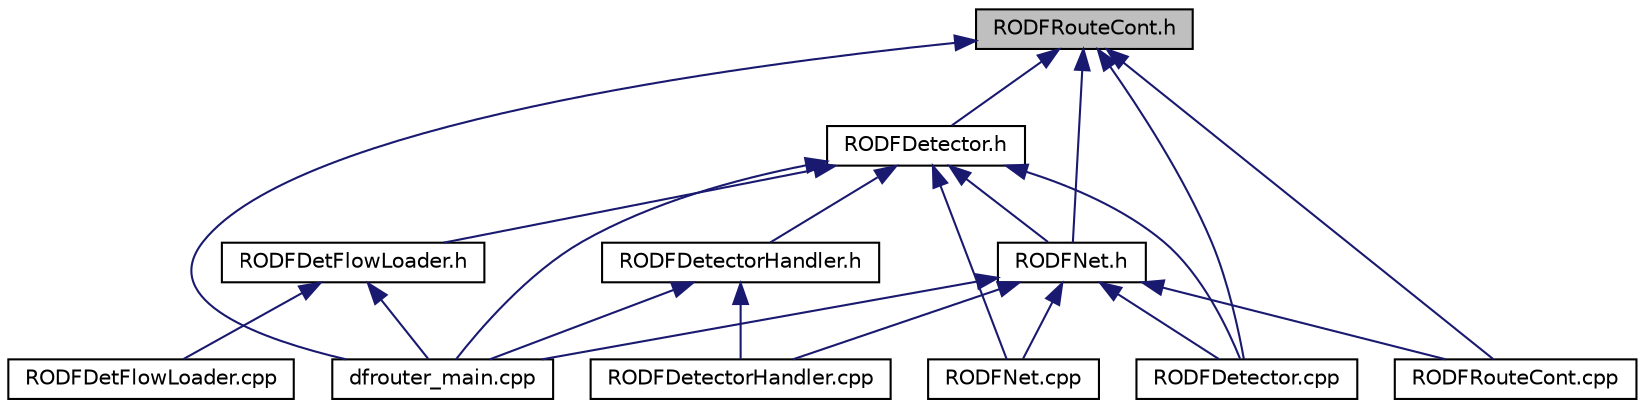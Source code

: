 digraph "RODFRouteCont.h"
{
  edge [fontname="Helvetica",fontsize="10",labelfontname="Helvetica",labelfontsize="10"];
  node [fontname="Helvetica",fontsize="10",shape=record];
  Node10 [label="RODFRouteCont.h",height=0.2,width=0.4,color="black", fillcolor="grey75", style="filled", fontcolor="black"];
  Node10 -> Node11 [dir="back",color="midnightblue",fontsize="10",style="solid",fontname="Helvetica"];
  Node11 [label="RODFDetector.h",height=0.2,width=0.4,color="black", fillcolor="white", style="filled",URL="$d6/d23/_r_o_d_f_detector_8h.html"];
  Node11 -> Node12 [dir="back",color="midnightblue",fontsize="10",style="solid",fontname="Helvetica"];
  Node12 [label="RODFNet.h",height=0.2,width=0.4,color="black", fillcolor="white", style="filled",URL="$d7/d79/_r_o_d_f_net_8h.html"];
  Node12 -> Node13 [dir="back",color="midnightblue",fontsize="10",style="solid",fontname="Helvetica"];
  Node13 [label="dfrouter_main.cpp",height=0.2,width=0.4,color="black", fillcolor="white", style="filled",URL="$dd/d92/dfrouter__main_8cpp.html"];
  Node12 -> Node14 [dir="back",color="midnightblue",fontsize="10",style="solid",fontname="Helvetica"];
  Node14 [label="RODFDetector.cpp",height=0.2,width=0.4,color="black", fillcolor="white", style="filled",URL="$da/db8/_r_o_d_f_detector_8cpp.html"];
  Node12 -> Node15 [dir="back",color="midnightblue",fontsize="10",style="solid",fontname="Helvetica"];
  Node15 [label="RODFDetectorHandler.cpp",height=0.2,width=0.4,color="black", fillcolor="white", style="filled",URL="$de/d7b/_r_o_d_f_detector_handler_8cpp.html"];
  Node12 -> Node16 [dir="back",color="midnightblue",fontsize="10",style="solid",fontname="Helvetica"];
  Node16 [label="RODFNet.cpp",height=0.2,width=0.4,color="black", fillcolor="white", style="filled",URL="$d6/d57/_r_o_d_f_net_8cpp.html"];
  Node12 -> Node17 [dir="back",color="midnightblue",fontsize="10",style="solid",fontname="Helvetica"];
  Node17 [label="RODFRouteCont.cpp",height=0.2,width=0.4,color="black", fillcolor="white", style="filled",URL="$d3/db7/_r_o_d_f_route_cont_8cpp.html"];
  Node11 -> Node13 [dir="back",color="midnightblue",fontsize="10",style="solid",fontname="Helvetica"];
  Node11 -> Node18 [dir="back",color="midnightblue",fontsize="10",style="solid",fontname="Helvetica"];
  Node18 [label="RODFDetectorHandler.h",height=0.2,width=0.4,color="black", fillcolor="white", style="filled",URL="$da/d5a/_r_o_d_f_detector_handler_8h.html"];
  Node18 -> Node13 [dir="back",color="midnightblue",fontsize="10",style="solid",fontname="Helvetica"];
  Node18 -> Node15 [dir="back",color="midnightblue",fontsize="10",style="solid",fontname="Helvetica"];
  Node11 -> Node19 [dir="back",color="midnightblue",fontsize="10",style="solid",fontname="Helvetica"];
  Node19 [label="RODFDetFlowLoader.h",height=0.2,width=0.4,color="black", fillcolor="white", style="filled",URL="$d4/dda/_r_o_d_f_det_flow_loader_8h.html"];
  Node19 -> Node13 [dir="back",color="midnightblue",fontsize="10",style="solid",fontname="Helvetica"];
  Node19 -> Node20 [dir="back",color="midnightblue",fontsize="10",style="solid",fontname="Helvetica"];
  Node20 [label="RODFDetFlowLoader.cpp",height=0.2,width=0.4,color="black", fillcolor="white", style="filled",URL="$d3/d61/_r_o_d_f_det_flow_loader_8cpp.html"];
  Node11 -> Node14 [dir="back",color="midnightblue",fontsize="10",style="solid",fontname="Helvetica"];
  Node11 -> Node16 [dir="back",color="midnightblue",fontsize="10",style="solid",fontname="Helvetica"];
  Node10 -> Node12 [dir="back",color="midnightblue",fontsize="10",style="solid",fontname="Helvetica"];
  Node10 -> Node13 [dir="back",color="midnightblue",fontsize="10",style="solid",fontname="Helvetica"];
  Node10 -> Node14 [dir="back",color="midnightblue",fontsize="10",style="solid",fontname="Helvetica"];
  Node10 -> Node17 [dir="back",color="midnightblue",fontsize="10",style="solid",fontname="Helvetica"];
}
